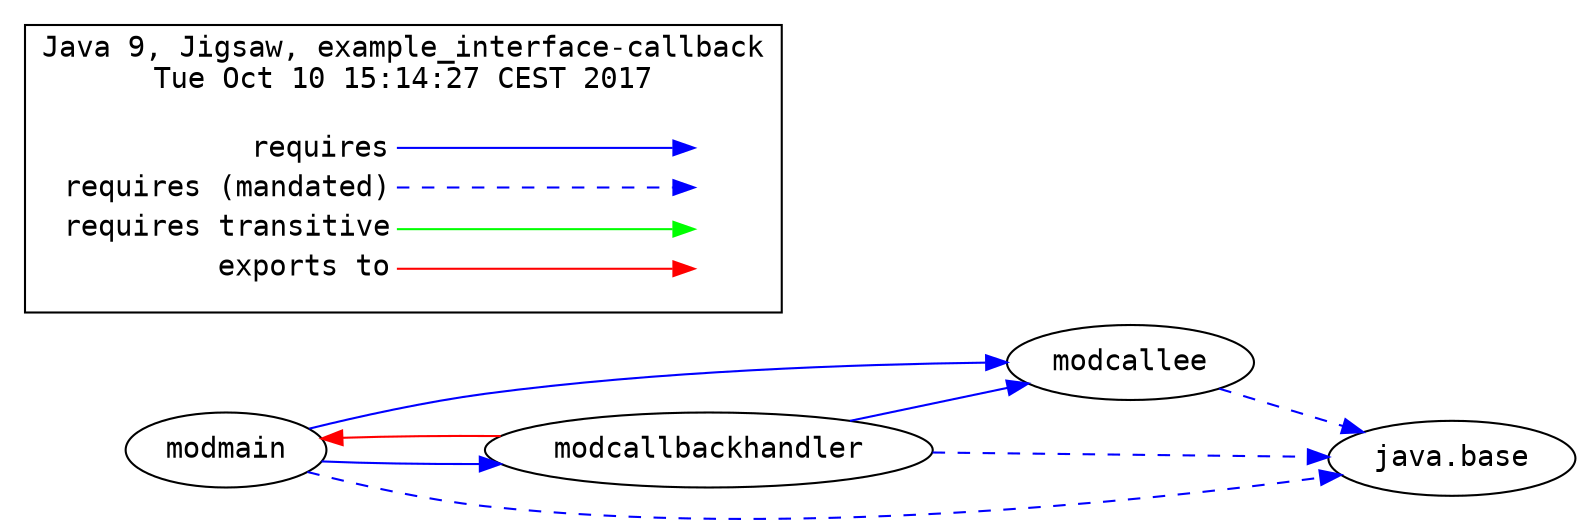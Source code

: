 # Created by depvis.JigsawDepVisualizer on Tue Oct 10 15:14:27 CEST 2017
digraph Java9_Dependency_Visualizer {
modmain[fontname="Consolas",shape="ellipse",label="modmain"];
modcallee[fontname="Consolas",shape="ellipse",label="modcallee"];
modcallbackhandler[fontname="Consolas",shape="ellipse",label="modcallbackhandler"];
java_base[fontname="Consolas",shape="ellipse",label="java.base"];
modmain -> modcallee[color="#0000ff",fontname="Consolas",fontcolor="#0000ff",weight="8"]
modmain -> modcallbackhandler[color="#0000ff",fontname="Consolas",fontcolor="#0000ff",weight="8"]
modmain -> java_base[color="#0000ff",fontname="Consolas",fontcolor="#0000ff",style="dashed",weight="16"]
modcallbackhandler -> modcallee[color="#0000ff",fontname="Consolas",fontcolor="#0000ff",weight="8"]
modcallbackhandler -> java_base[color="#0000ff",fontname="Consolas",fontcolor="#0000ff",style="dashed",weight="16"]
modcallbackhandler -> modmain[fontname="Consolas",fontcolor="#ff0000",color="#ff0000",weight="2"]
modcallee -> java_base[color="#0000ff",fontname="Consolas",fontcolor="#0000ff",style="dashed",weight="16"]
rankdir=LR
node [shape=plaintext]
subgraph cluster_01 { 
  label = "Java 9, Jigsaw, example_interface-callback
Tue Oct 10 15:14:27 CEST 2017"
  fontname="Consolas"
  key [label=<<table border="0" cellpadding="2" cellspacing="0" cellborder="0">
    <tr><td align="right" port="i1">requires</td></tr>
    <tr><td align="right" port="i2">requires (mandated)</td></tr>
    <tr><td align="right" port="i3">requires transitive</td></tr>
    <tr><td align="right" port="i4">exports to</td></tr>
    </table>>,fontname="Consolas"]
  key2 [label=<<table border="0" cellpadding="2" cellspacing="0" cellborder="0">
    <tr><td port="i1">&nbsp;</td></tr>
    <tr><td port="i2">&nbsp;</td></tr>
    <tr><td port="i3">&nbsp;</td></tr>
    <tr><td port="i4">&nbsp;</td></tr>
    </table>>,fontname="Consolas"]
  key:i1:e -> key2:i1:w [color=BLUE]
  key:i2:e -> key2:i2:w [color=BLUE, style=dashed]
  key:i3:e -> key2:i3:w [color=GREEN]
  key:i4:e -> key2:i4:w [color=RED]
}
}

